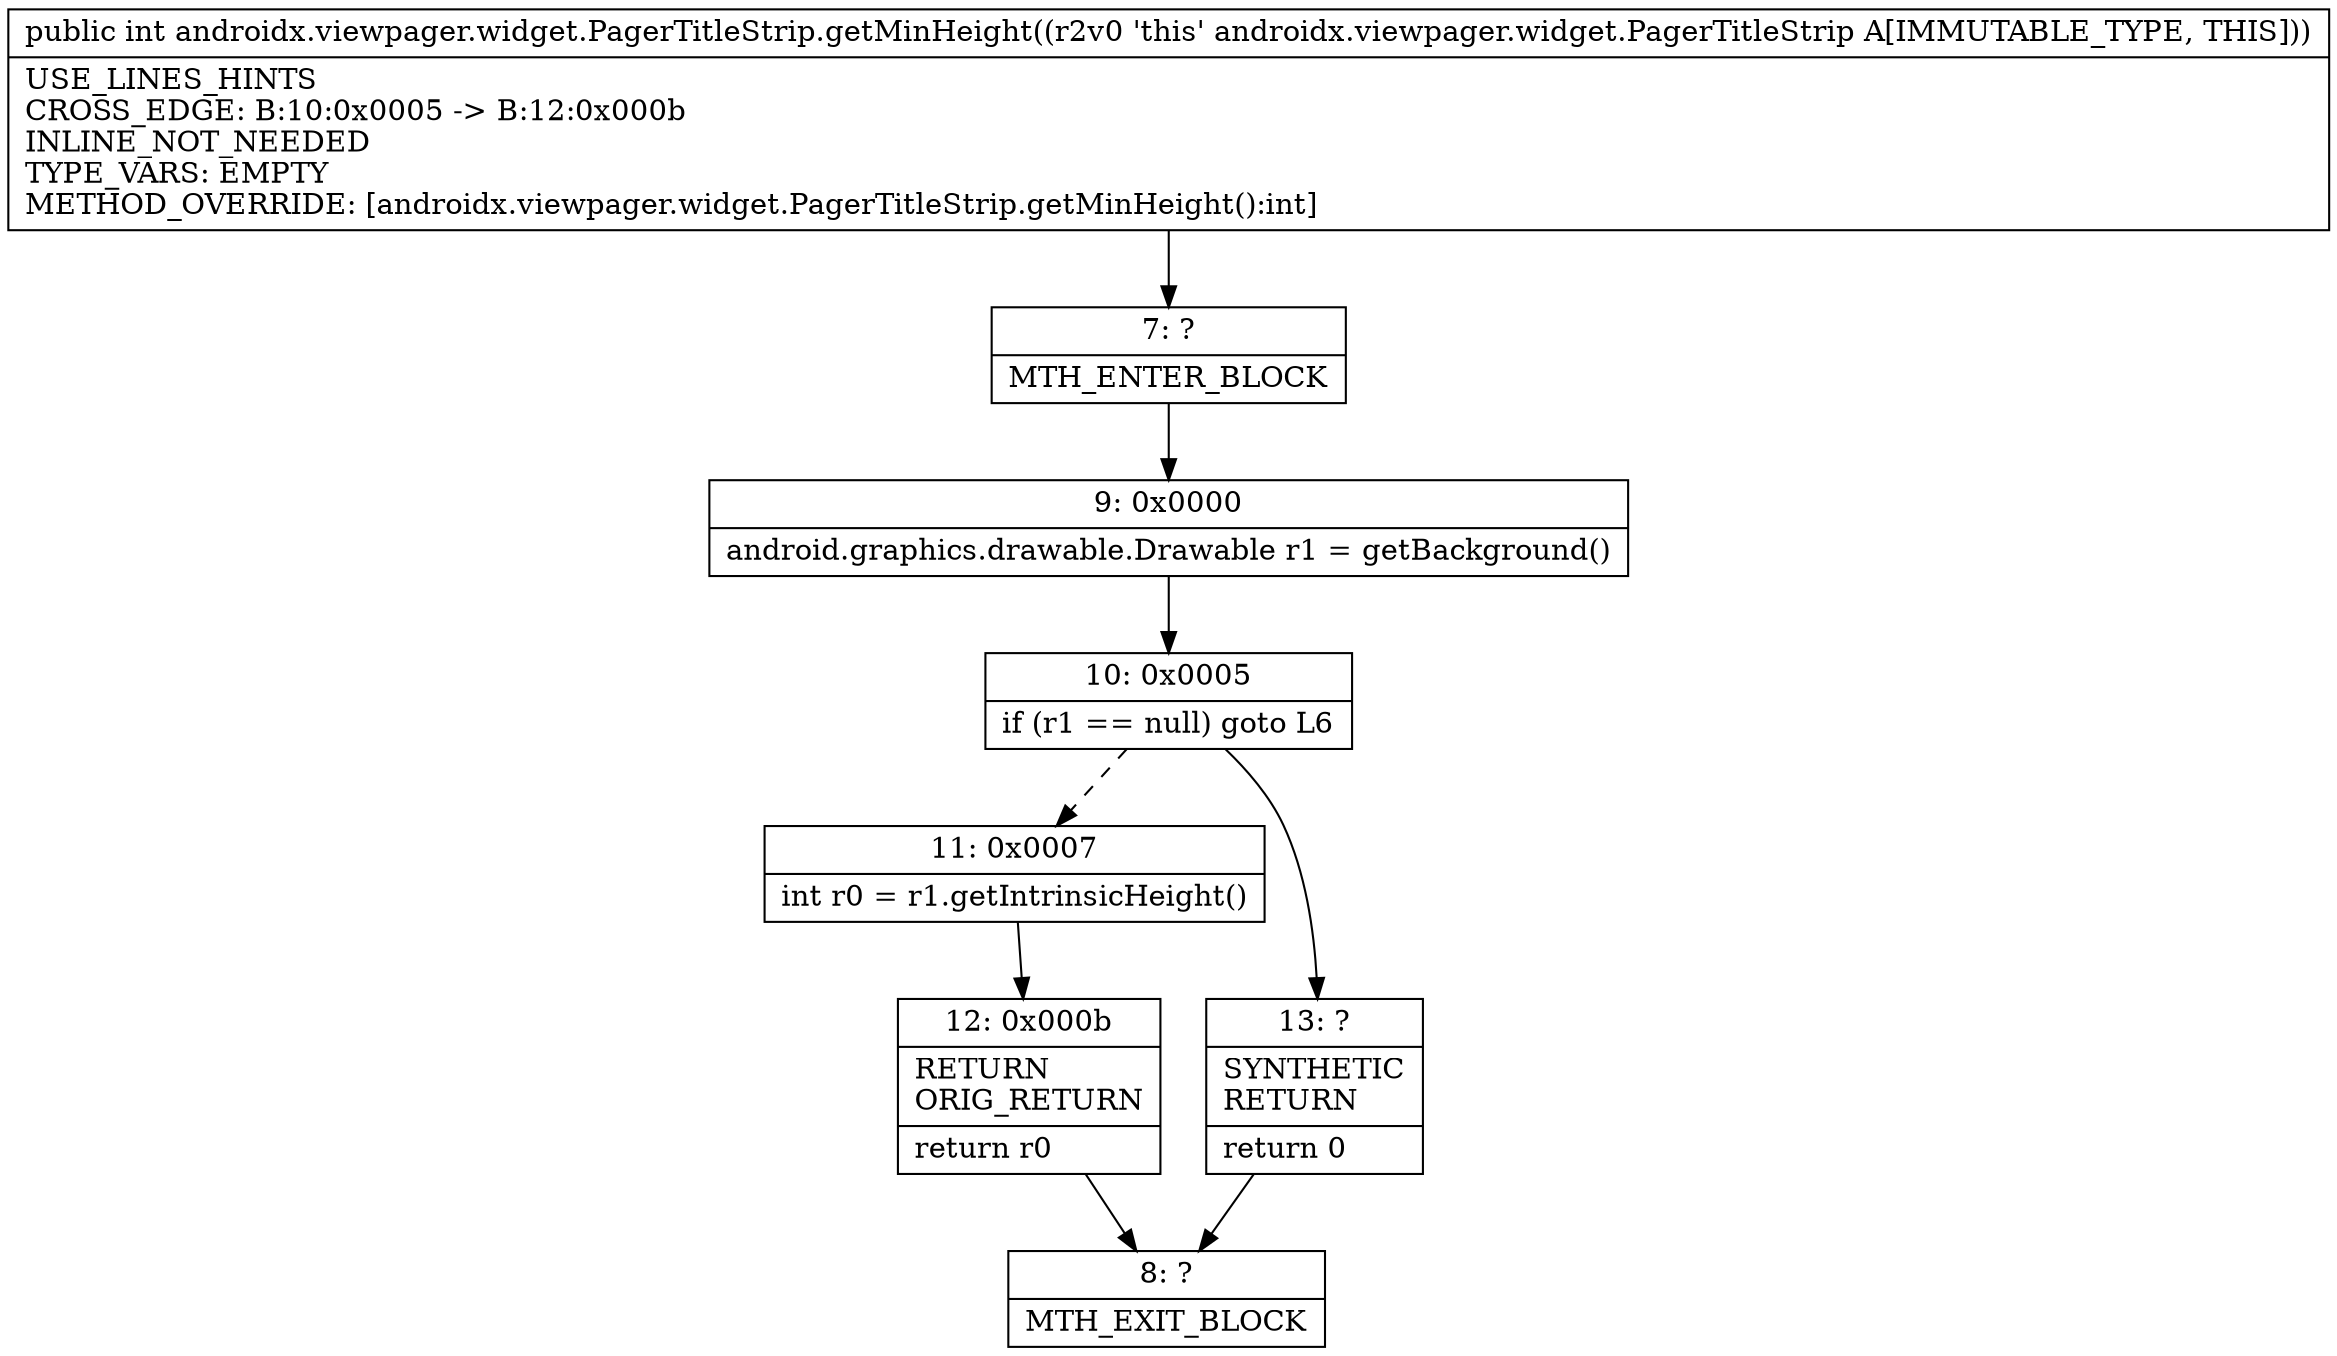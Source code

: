 digraph "CFG forandroidx.viewpager.widget.PagerTitleStrip.getMinHeight()I" {
Node_7 [shape=record,label="{7\:\ ?|MTH_ENTER_BLOCK\l}"];
Node_9 [shape=record,label="{9\:\ 0x0000|android.graphics.drawable.Drawable r1 = getBackground()\l}"];
Node_10 [shape=record,label="{10\:\ 0x0005|if (r1 == null) goto L6\l}"];
Node_11 [shape=record,label="{11\:\ 0x0007|int r0 = r1.getIntrinsicHeight()\l}"];
Node_12 [shape=record,label="{12\:\ 0x000b|RETURN\lORIG_RETURN\l|return r0\l}"];
Node_8 [shape=record,label="{8\:\ ?|MTH_EXIT_BLOCK\l}"];
Node_13 [shape=record,label="{13\:\ ?|SYNTHETIC\lRETURN\l|return 0\l}"];
MethodNode[shape=record,label="{public int androidx.viewpager.widget.PagerTitleStrip.getMinHeight((r2v0 'this' androidx.viewpager.widget.PagerTitleStrip A[IMMUTABLE_TYPE, THIS]))  | USE_LINES_HINTS\lCROSS_EDGE: B:10:0x0005 \-\> B:12:0x000b\lINLINE_NOT_NEEDED\lTYPE_VARS: EMPTY\lMETHOD_OVERRIDE: [androidx.viewpager.widget.PagerTitleStrip.getMinHeight():int]\l}"];
MethodNode -> Node_7;Node_7 -> Node_9;
Node_9 -> Node_10;
Node_10 -> Node_11[style=dashed];
Node_10 -> Node_13;
Node_11 -> Node_12;
Node_12 -> Node_8;
Node_13 -> Node_8;
}

